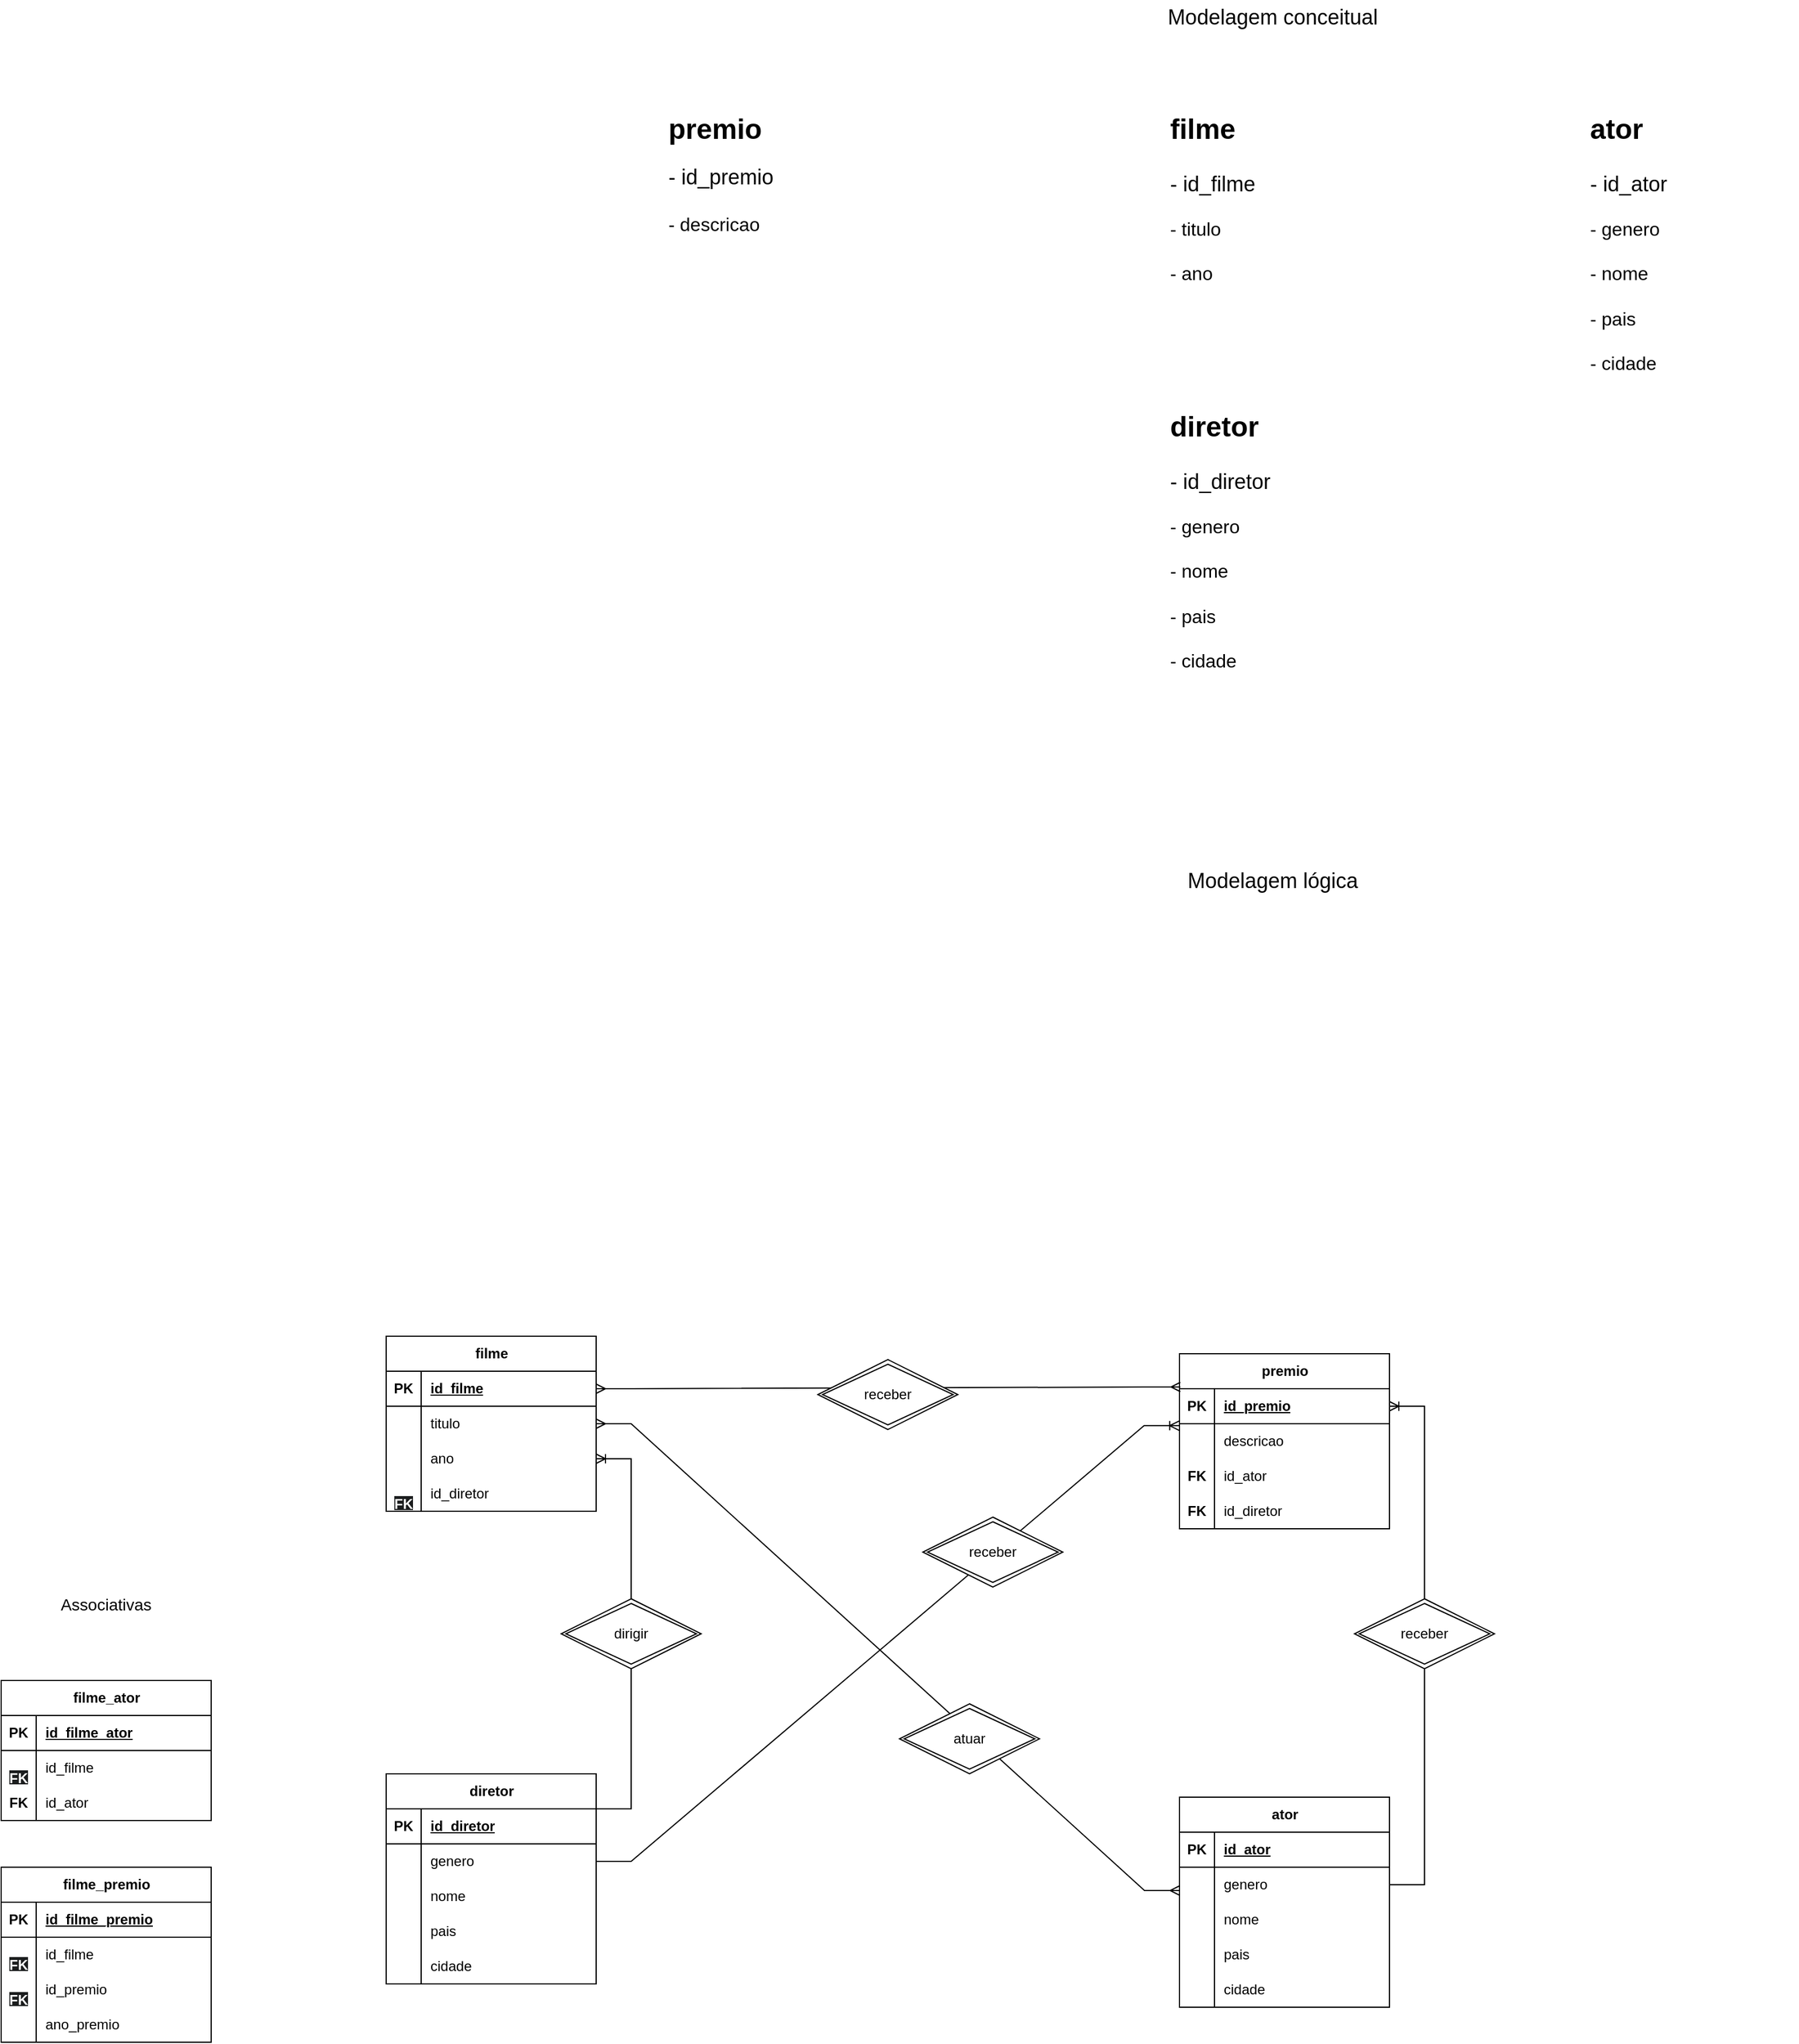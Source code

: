 <mxfile version="26.2.15">
  <diagram name="Page-1" id="e56a1550-8fbb-45ad-956c-1786394a9013">
    <mxGraphModel dx="2286" dy="819" grid="1" gridSize="10" guides="1" tooltips="1" connect="1" arrows="1" fold="1" page="1" pageScale="1" pageWidth="1100" pageHeight="850" background="none" math="0" shadow="0">
      <root>
        <mxCell id="0" />
        <mxCell id="1" parent="0" />
        <mxCell id="sQlox6Omjd2yzgh6i6Z9-14" value="&lt;font style=&quot;font-size: 18px;&quot;&gt;Modelagem conceitual&lt;/font&gt;" style="text;html=1;align=center;verticalAlign=middle;whiteSpace=wrap;rounded=0;" vertex="1" parent="1">
          <mxGeometry x="445" y="80" width="210" height="30" as="geometry" />
        </mxCell>
        <mxCell id="sQlox6Omjd2yzgh6i6Z9-15" value="&lt;h1 style=&quot;margin-top: 0px;&quot;&gt;premio&lt;/h1&gt;&lt;div&gt;&lt;font style=&quot;font-size: 18px;&quot;&gt;- id_premio&lt;/font&gt;&lt;/div&gt;&lt;div&gt;&lt;font size=&quot;3&quot;&gt;&lt;br&gt;&lt;/font&gt;&lt;/div&gt;&lt;div&gt;&lt;font size=&quot;3&quot;&gt;- descricao&lt;/font&gt;&lt;/div&gt;" style="text;html=1;whiteSpace=wrap;overflow=hidden;rounded=0;" vertex="1" parent="1">
          <mxGeometry x="30" y="170" width="180" height="120" as="geometry" />
        </mxCell>
        <mxCell id="sQlox6Omjd2yzgh6i6Z9-16" value="&lt;h1 style=&quot;margin-top: 0px;&quot;&gt;&lt;span style=&quot;background-color: transparent; color: light-dark(rgb(0, 0, 0), rgb(255, 255, 255));&quot;&gt;filme&lt;/span&gt;&lt;/h1&gt;&lt;h1 style=&quot;margin-top: 0px;&quot;&gt;&lt;span style=&quot;font-size: 18px; background-color: transparent; color: light-dark(rgb(0, 0, 0), rgb(255, 255, 255)); font-weight: normal;&quot;&gt;- id_filme&lt;/span&gt;&lt;/h1&gt;&lt;div&gt;&lt;font size=&quot;3&quot;&gt;- titulo&lt;/font&gt;&lt;/div&gt;&lt;div&gt;&lt;font size=&quot;3&quot;&gt;&lt;br&gt;&lt;/font&gt;&lt;/div&gt;&lt;div&gt;&lt;font size=&quot;3&quot;&gt;- ano&lt;/font&gt;&lt;/div&gt;" style="text;html=1;whiteSpace=wrap;overflow=hidden;rounded=0;" vertex="1" parent="1">
          <mxGeometry x="460" y="170" width="180" height="160" as="geometry" />
        </mxCell>
        <mxCell id="sQlox6Omjd2yzgh6i6Z9-19" value="&lt;h1 style=&quot;margin-top: 0px;&quot;&gt;&lt;span style=&quot;background-color: transparent; color: light-dark(rgb(0, 0, 0), rgb(255, 255, 255));&quot;&gt;ator&lt;/span&gt;&lt;/h1&gt;&lt;h1 style=&quot;margin-top: 0px;&quot;&gt;&lt;span style=&quot;font-size: 18px; background-color: transparent; color: light-dark(rgb(0, 0, 0), rgb(255, 255, 255)); font-weight: normal;&quot;&gt;- id_ator&lt;/span&gt;&lt;/h1&gt;&lt;div&gt;&lt;font size=&quot;3&quot;&gt;- genero&lt;/font&gt;&lt;/div&gt;&lt;div&gt;&lt;font size=&quot;3&quot;&gt;&lt;br&gt;&lt;/font&gt;&lt;/div&gt;&lt;div&gt;&lt;font size=&quot;3&quot;&gt;- nome&lt;/font&gt;&lt;/div&gt;&lt;div&gt;&lt;font size=&quot;3&quot;&gt;&lt;br&gt;&lt;/font&gt;&lt;/div&gt;&lt;div&gt;&lt;font size=&quot;3&quot;&gt;- pais&lt;/font&gt;&lt;/div&gt;&lt;div&gt;&lt;font size=&quot;3&quot;&gt;&lt;br&gt;&lt;/font&gt;&lt;/div&gt;&lt;div&gt;&lt;font size=&quot;3&quot;&gt;- cidade&lt;/font&gt;&lt;/div&gt;" style="text;html=1;whiteSpace=wrap;overflow=hidden;rounded=0;" vertex="1" parent="1">
          <mxGeometry x="820" y="170" width="180" height="240" as="geometry" />
        </mxCell>
        <mxCell id="sQlox6Omjd2yzgh6i6Z9-20" value="&lt;h1 style=&quot;margin-top: 0px;&quot;&gt;&lt;span style=&quot;background-color: transparent; color: light-dark(rgb(0, 0, 0), rgb(255, 255, 255));&quot;&gt;diretor&lt;/span&gt;&lt;/h1&gt;&lt;h1 style=&quot;margin-top: 0px;&quot;&gt;&lt;span style=&quot;font-size: 18px; background-color: transparent; color: light-dark(rgb(0, 0, 0), rgb(255, 255, 255)); font-weight: normal;&quot;&gt;- id_diretor&lt;/span&gt;&lt;/h1&gt;&lt;div&gt;&lt;font size=&quot;3&quot;&gt;- genero&lt;/font&gt;&lt;/div&gt;&lt;div&gt;&lt;font size=&quot;3&quot;&gt;&lt;br&gt;&lt;/font&gt;&lt;/div&gt;&lt;div&gt;&lt;font size=&quot;3&quot;&gt;- nome&lt;/font&gt;&lt;/div&gt;&lt;div&gt;&lt;font size=&quot;3&quot;&gt;&lt;br&gt;&lt;/font&gt;&lt;/div&gt;&lt;div&gt;&lt;font size=&quot;3&quot;&gt;- pais&amp;nbsp;&lt;/font&gt;&lt;/div&gt;&lt;div&gt;&lt;font size=&quot;3&quot;&gt;&lt;br&gt;&lt;/font&gt;&lt;/div&gt;&lt;div&gt;&lt;font size=&quot;3&quot;&gt;- cidade&lt;/font&gt;&lt;/div&gt;" style="text;html=1;whiteSpace=wrap;overflow=hidden;rounded=0;" vertex="1" parent="1">
          <mxGeometry x="460" y="425" width="180" height="235" as="geometry" />
        </mxCell>
        <mxCell id="sQlox6Omjd2yzgh6i6Z9-21" value="&lt;font style=&quot;font-size: 18px;&quot;&gt;Modelagem lógica&lt;/font&gt;" style="text;html=1;align=center;verticalAlign=middle;whiteSpace=wrap;rounded=0;" vertex="1" parent="1">
          <mxGeometry x="445" y="820" width="210" height="30" as="geometry" />
        </mxCell>
        <mxCell id="sQlox6Omjd2yzgh6i6Z9-22" value="premio" style="shape=table;startSize=30;container=1;collapsible=1;childLayout=tableLayout;fixedRows=1;rowLines=0;fontStyle=1;align=center;resizeLast=1;html=1;" vertex="1" parent="1">
          <mxGeometry x="470" y="1240" width="180" height="150" as="geometry" />
        </mxCell>
        <mxCell id="sQlox6Omjd2yzgh6i6Z9-23" value="" style="shape=tableRow;horizontal=0;startSize=0;swimlaneHead=0;swimlaneBody=0;fillColor=none;collapsible=0;dropTarget=0;points=[[0,0.5],[1,0.5]];portConstraint=eastwest;top=0;left=0;right=0;bottom=1;" vertex="1" parent="sQlox6Omjd2yzgh6i6Z9-22">
          <mxGeometry y="30" width="180" height="30" as="geometry" />
        </mxCell>
        <mxCell id="sQlox6Omjd2yzgh6i6Z9-24" value="PK" style="shape=partialRectangle;connectable=0;fillColor=none;top=0;left=0;bottom=0;right=0;fontStyle=1;overflow=hidden;whiteSpace=wrap;html=1;" vertex="1" parent="sQlox6Omjd2yzgh6i6Z9-23">
          <mxGeometry width="30" height="30" as="geometry">
            <mxRectangle width="30" height="30" as="alternateBounds" />
          </mxGeometry>
        </mxCell>
        <mxCell id="sQlox6Omjd2yzgh6i6Z9-25" value="id_premio" style="shape=partialRectangle;connectable=0;fillColor=none;top=0;left=0;bottom=0;right=0;align=left;spacingLeft=6;fontStyle=5;overflow=hidden;whiteSpace=wrap;html=1;" vertex="1" parent="sQlox6Omjd2yzgh6i6Z9-23">
          <mxGeometry x="30" width="150" height="30" as="geometry">
            <mxRectangle width="150" height="30" as="alternateBounds" />
          </mxGeometry>
        </mxCell>
        <mxCell id="sQlox6Omjd2yzgh6i6Z9-26" value="" style="shape=tableRow;horizontal=0;startSize=0;swimlaneHead=0;swimlaneBody=0;fillColor=none;collapsible=0;dropTarget=0;points=[[0,0.5],[1,0.5]];portConstraint=eastwest;top=0;left=0;right=0;bottom=0;" vertex="1" parent="sQlox6Omjd2yzgh6i6Z9-22">
          <mxGeometry y="60" width="180" height="30" as="geometry" />
        </mxCell>
        <mxCell id="sQlox6Omjd2yzgh6i6Z9-27" value="" style="shape=partialRectangle;connectable=0;fillColor=none;top=0;left=0;bottom=0;right=0;editable=1;overflow=hidden;whiteSpace=wrap;html=1;" vertex="1" parent="sQlox6Omjd2yzgh6i6Z9-26">
          <mxGeometry width="30" height="30" as="geometry">
            <mxRectangle width="30" height="30" as="alternateBounds" />
          </mxGeometry>
        </mxCell>
        <mxCell id="sQlox6Omjd2yzgh6i6Z9-28" value="descricao" style="shape=partialRectangle;connectable=0;fillColor=none;top=0;left=0;bottom=0;right=0;align=left;spacingLeft=6;overflow=hidden;whiteSpace=wrap;html=1;" vertex="1" parent="sQlox6Omjd2yzgh6i6Z9-26">
          <mxGeometry x="30" width="150" height="30" as="geometry">
            <mxRectangle width="150" height="30" as="alternateBounds" />
          </mxGeometry>
        </mxCell>
        <mxCell id="sQlox6Omjd2yzgh6i6Z9-147" value="" style="shape=tableRow;horizontal=0;startSize=0;swimlaneHead=0;swimlaneBody=0;fillColor=none;collapsible=0;dropTarget=0;points=[[0,0.5],[1,0.5]];portConstraint=eastwest;top=0;left=0;right=0;bottom=0;" vertex="1" parent="sQlox6Omjd2yzgh6i6Z9-22">
          <mxGeometry y="90" width="180" height="30" as="geometry" />
        </mxCell>
        <mxCell id="sQlox6Omjd2yzgh6i6Z9-148" value="&lt;b&gt;FK&lt;/b&gt;" style="shape=partialRectangle;connectable=0;fillColor=none;top=0;left=0;bottom=0;right=0;editable=1;overflow=hidden;whiteSpace=wrap;html=1;" vertex="1" parent="sQlox6Omjd2yzgh6i6Z9-147">
          <mxGeometry width="30" height="30" as="geometry">
            <mxRectangle width="30" height="30" as="alternateBounds" />
          </mxGeometry>
        </mxCell>
        <mxCell id="sQlox6Omjd2yzgh6i6Z9-149" value="id_ator" style="shape=partialRectangle;connectable=0;fillColor=none;top=0;left=0;bottom=0;right=0;align=left;spacingLeft=6;overflow=hidden;whiteSpace=wrap;html=1;" vertex="1" parent="sQlox6Omjd2yzgh6i6Z9-147">
          <mxGeometry x="30" width="150" height="30" as="geometry">
            <mxRectangle width="150" height="30" as="alternateBounds" />
          </mxGeometry>
        </mxCell>
        <mxCell id="sQlox6Omjd2yzgh6i6Z9-150" value="" style="shape=tableRow;horizontal=0;startSize=0;swimlaneHead=0;swimlaneBody=0;fillColor=none;collapsible=0;dropTarget=0;points=[[0,0.5],[1,0.5]];portConstraint=eastwest;top=0;left=0;right=0;bottom=0;" vertex="1" parent="sQlox6Omjd2yzgh6i6Z9-22">
          <mxGeometry y="120" width="180" height="30" as="geometry" />
        </mxCell>
        <mxCell id="sQlox6Omjd2yzgh6i6Z9-151" value="&lt;b&gt;FK&lt;/b&gt;" style="shape=partialRectangle;connectable=0;fillColor=none;top=0;left=0;bottom=0;right=0;editable=1;overflow=hidden;whiteSpace=wrap;html=1;" vertex="1" parent="sQlox6Omjd2yzgh6i6Z9-150">
          <mxGeometry width="30" height="30" as="geometry">
            <mxRectangle width="30" height="30" as="alternateBounds" />
          </mxGeometry>
        </mxCell>
        <mxCell id="sQlox6Omjd2yzgh6i6Z9-152" value="id_diretor" style="shape=partialRectangle;connectable=0;fillColor=none;top=0;left=0;bottom=0;right=0;align=left;spacingLeft=6;overflow=hidden;whiteSpace=wrap;html=1;" vertex="1" parent="sQlox6Omjd2yzgh6i6Z9-150">
          <mxGeometry x="30" width="150" height="30" as="geometry">
            <mxRectangle width="150" height="30" as="alternateBounds" />
          </mxGeometry>
        </mxCell>
        <mxCell id="sQlox6Omjd2yzgh6i6Z9-35" value="filme" style="shape=table;startSize=30;container=1;collapsible=1;childLayout=tableLayout;fixedRows=1;rowLines=0;fontStyle=1;align=center;resizeLast=1;html=1;" vertex="1" parent="1">
          <mxGeometry x="-210" y="1225" width="180" height="150" as="geometry" />
        </mxCell>
        <mxCell id="sQlox6Omjd2yzgh6i6Z9-36" value="" style="shape=tableRow;horizontal=0;startSize=0;swimlaneHead=0;swimlaneBody=0;fillColor=none;collapsible=0;dropTarget=0;points=[[0,0.5],[1,0.5]];portConstraint=eastwest;top=0;left=0;right=0;bottom=1;" vertex="1" parent="sQlox6Omjd2yzgh6i6Z9-35">
          <mxGeometry y="30" width="180" height="30" as="geometry" />
        </mxCell>
        <mxCell id="sQlox6Omjd2yzgh6i6Z9-37" value="PK" style="shape=partialRectangle;connectable=0;fillColor=none;top=0;left=0;bottom=0;right=0;fontStyle=1;overflow=hidden;whiteSpace=wrap;html=1;" vertex="1" parent="sQlox6Omjd2yzgh6i6Z9-36">
          <mxGeometry width="30" height="30" as="geometry">
            <mxRectangle width="30" height="30" as="alternateBounds" />
          </mxGeometry>
        </mxCell>
        <mxCell id="sQlox6Omjd2yzgh6i6Z9-38" value="id_filme" style="shape=partialRectangle;connectable=0;fillColor=none;top=0;left=0;bottom=0;right=0;align=left;spacingLeft=6;fontStyle=5;overflow=hidden;whiteSpace=wrap;html=1;" vertex="1" parent="sQlox6Omjd2yzgh6i6Z9-36">
          <mxGeometry x="30" width="150" height="30" as="geometry">
            <mxRectangle width="150" height="30" as="alternateBounds" />
          </mxGeometry>
        </mxCell>
        <mxCell id="sQlox6Omjd2yzgh6i6Z9-39" value="" style="shape=tableRow;horizontal=0;startSize=0;swimlaneHead=0;swimlaneBody=0;fillColor=none;collapsible=0;dropTarget=0;points=[[0,0.5],[1,0.5]];portConstraint=eastwest;top=0;left=0;right=0;bottom=0;" vertex="1" parent="sQlox6Omjd2yzgh6i6Z9-35">
          <mxGeometry y="60" width="180" height="30" as="geometry" />
        </mxCell>
        <mxCell id="sQlox6Omjd2yzgh6i6Z9-40" value="" style="shape=partialRectangle;connectable=0;fillColor=none;top=0;left=0;bottom=0;right=0;editable=1;overflow=hidden;whiteSpace=wrap;html=1;" vertex="1" parent="sQlox6Omjd2yzgh6i6Z9-39">
          <mxGeometry width="30" height="30" as="geometry">
            <mxRectangle width="30" height="30" as="alternateBounds" />
          </mxGeometry>
        </mxCell>
        <mxCell id="sQlox6Omjd2yzgh6i6Z9-41" value="titulo" style="shape=partialRectangle;connectable=0;fillColor=none;top=0;left=0;bottom=0;right=0;align=left;spacingLeft=6;overflow=hidden;whiteSpace=wrap;html=1;" vertex="1" parent="sQlox6Omjd2yzgh6i6Z9-39">
          <mxGeometry x="30" width="150" height="30" as="geometry">
            <mxRectangle width="150" height="30" as="alternateBounds" />
          </mxGeometry>
        </mxCell>
        <mxCell id="sQlox6Omjd2yzgh6i6Z9-42" value="" style="shape=tableRow;horizontal=0;startSize=0;swimlaneHead=0;swimlaneBody=0;fillColor=none;collapsible=0;dropTarget=0;points=[[0,0.5],[1,0.5]];portConstraint=eastwest;top=0;left=0;right=0;bottom=0;" vertex="1" parent="sQlox6Omjd2yzgh6i6Z9-35">
          <mxGeometry y="90" width="180" height="30" as="geometry" />
        </mxCell>
        <mxCell id="sQlox6Omjd2yzgh6i6Z9-43" value="" style="shape=partialRectangle;connectable=0;fillColor=none;top=0;left=0;bottom=0;right=0;editable=1;overflow=hidden;whiteSpace=wrap;html=1;" vertex="1" parent="sQlox6Omjd2yzgh6i6Z9-42">
          <mxGeometry width="30" height="30" as="geometry">
            <mxRectangle width="30" height="30" as="alternateBounds" />
          </mxGeometry>
        </mxCell>
        <mxCell id="sQlox6Omjd2yzgh6i6Z9-44" value="ano" style="shape=partialRectangle;connectable=0;fillColor=none;top=0;left=0;bottom=0;right=0;align=left;spacingLeft=6;overflow=hidden;whiteSpace=wrap;html=1;" vertex="1" parent="sQlox6Omjd2yzgh6i6Z9-42">
          <mxGeometry x="30" width="150" height="30" as="geometry">
            <mxRectangle width="150" height="30" as="alternateBounds" />
          </mxGeometry>
        </mxCell>
        <mxCell id="sQlox6Omjd2yzgh6i6Z9-154" value="" style="shape=tableRow;horizontal=0;startSize=0;swimlaneHead=0;swimlaneBody=0;fillColor=none;collapsible=0;dropTarget=0;points=[[0,0.5],[1,0.5]];portConstraint=eastwest;top=0;left=0;right=0;bottom=0;" vertex="1" parent="sQlox6Omjd2yzgh6i6Z9-35">
          <mxGeometry y="120" width="180" height="30" as="geometry" />
        </mxCell>
        <mxCell id="sQlox6Omjd2yzgh6i6Z9-155" value="&lt;br&gt;&lt;span style=&quot;color: rgb(255, 255, 255); font-family: Helvetica; font-size: 12px; font-style: normal; font-variant-ligatures: normal; font-variant-caps: normal; font-weight: 700; letter-spacing: normal; orphans: 2; text-align: center; text-indent: 0px; text-transform: none; widows: 2; word-spacing: 0px; -webkit-text-stroke-width: 0px; white-space: normal; background-color: rgb(27, 29, 30); text-decoration-thickness: initial; text-decoration-style: initial; text-decoration-color: initial; display: inline !important; float: none;&quot;&gt;FK&lt;/span&gt;" style="shape=partialRectangle;connectable=0;fillColor=none;top=0;left=0;bottom=0;right=0;editable=1;overflow=hidden;whiteSpace=wrap;html=1;" vertex="1" parent="sQlox6Omjd2yzgh6i6Z9-154">
          <mxGeometry width="30" height="30" as="geometry">
            <mxRectangle width="30" height="30" as="alternateBounds" />
          </mxGeometry>
        </mxCell>
        <mxCell id="sQlox6Omjd2yzgh6i6Z9-156" value="id_diretor" style="shape=partialRectangle;connectable=0;fillColor=none;top=0;left=0;bottom=0;right=0;align=left;spacingLeft=6;overflow=hidden;whiteSpace=wrap;html=1;" vertex="1" parent="sQlox6Omjd2yzgh6i6Z9-154">
          <mxGeometry x="30" width="150" height="30" as="geometry">
            <mxRectangle width="150" height="30" as="alternateBounds" />
          </mxGeometry>
        </mxCell>
        <mxCell id="sQlox6Omjd2yzgh6i6Z9-81" value="ator" style="shape=table;startSize=30;container=1;collapsible=1;childLayout=tableLayout;fixedRows=1;rowLines=0;fontStyle=1;align=center;resizeLast=1;html=1;" vertex="1" parent="1">
          <mxGeometry x="470" y="1620" width="180" height="180" as="geometry" />
        </mxCell>
        <mxCell id="sQlox6Omjd2yzgh6i6Z9-82" value="" style="shape=tableRow;horizontal=0;startSize=0;swimlaneHead=0;swimlaneBody=0;fillColor=none;collapsible=0;dropTarget=0;points=[[0,0.5],[1,0.5]];portConstraint=eastwest;top=0;left=0;right=0;bottom=1;" vertex="1" parent="sQlox6Omjd2yzgh6i6Z9-81">
          <mxGeometry y="30" width="180" height="30" as="geometry" />
        </mxCell>
        <mxCell id="sQlox6Omjd2yzgh6i6Z9-83" value="PK" style="shape=partialRectangle;connectable=0;fillColor=none;top=0;left=0;bottom=0;right=0;fontStyle=1;overflow=hidden;whiteSpace=wrap;html=1;" vertex="1" parent="sQlox6Omjd2yzgh6i6Z9-82">
          <mxGeometry width="30" height="30" as="geometry">
            <mxRectangle width="30" height="30" as="alternateBounds" />
          </mxGeometry>
        </mxCell>
        <mxCell id="sQlox6Omjd2yzgh6i6Z9-84" value="id_ator" style="shape=partialRectangle;connectable=0;fillColor=none;top=0;left=0;bottom=0;right=0;align=left;spacingLeft=6;fontStyle=5;overflow=hidden;whiteSpace=wrap;html=1;" vertex="1" parent="sQlox6Omjd2yzgh6i6Z9-82">
          <mxGeometry x="30" width="150" height="30" as="geometry">
            <mxRectangle width="150" height="30" as="alternateBounds" />
          </mxGeometry>
        </mxCell>
        <mxCell id="sQlox6Omjd2yzgh6i6Z9-85" value="" style="shape=tableRow;horizontal=0;startSize=0;swimlaneHead=0;swimlaneBody=0;fillColor=none;collapsible=0;dropTarget=0;points=[[0,0.5],[1,0.5]];portConstraint=eastwest;top=0;left=0;right=0;bottom=0;" vertex="1" parent="sQlox6Omjd2yzgh6i6Z9-81">
          <mxGeometry y="60" width="180" height="30" as="geometry" />
        </mxCell>
        <mxCell id="sQlox6Omjd2yzgh6i6Z9-86" value="" style="shape=partialRectangle;connectable=0;fillColor=none;top=0;left=0;bottom=0;right=0;editable=1;overflow=hidden;whiteSpace=wrap;html=1;" vertex="1" parent="sQlox6Omjd2yzgh6i6Z9-85">
          <mxGeometry width="30" height="30" as="geometry">
            <mxRectangle width="30" height="30" as="alternateBounds" />
          </mxGeometry>
        </mxCell>
        <mxCell id="sQlox6Omjd2yzgh6i6Z9-87" value="genero" style="shape=partialRectangle;connectable=0;fillColor=none;top=0;left=0;bottom=0;right=0;align=left;spacingLeft=6;overflow=hidden;whiteSpace=wrap;html=1;" vertex="1" parent="sQlox6Omjd2yzgh6i6Z9-85">
          <mxGeometry x="30" width="150" height="30" as="geometry">
            <mxRectangle width="150" height="30" as="alternateBounds" />
          </mxGeometry>
        </mxCell>
        <mxCell id="sQlox6Omjd2yzgh6i6Z9-88" value="" style="shape=tableRow;horizontal=0;startSize=0;swimlaneHead=0;swimlaneBody=0;fillColor=none;collapsible=0;dropTarget=0;points=[[0,0.5],[1,0.5]];portConstraint=eastwest;top=0;left=0;right=0;bottom=0;" vertex="1" parent="sQlox6Omjd2yzgh6i6Z9-81">
          <mxGeometry y="90" width="180" height="30" as="geometry" />
        </mxCell>
        <mxCell id="sQlox6Omjd2yzgh6i6Z9-89" value="" style="shape=partialRectangle;connectable=0;fillColor=none;top=0;left=0;bottom=0;right=0;editable=1;overflow=hidden;whiteSpace=wrap;html=1;" vertex="1" parent="sQlox6Omjd2yzgh6i6Z9-88">
          <mxGeometry width="30" height="30" as="geometry">
            <mxRectangle width="30" height="30" as="alternateBounds" />
          </mxGeometry>
        </mxCell>
        <mxCell id="sQlox6Omjd2yzgh6i6Z9-90" value="nome" style="shape=partialRectangle;connectable=0;fillColor=none;top=0;left=0;bottom=0;right=0;align=left;spacingLeft=6;overflow=hidden;whiteSpace=wrap;html=1;" vertex="1" parent="sQlox6Omjd2yzgh6i6Z9-88">
          <mxGeometry x="30" width="150" height="30" as="geometry">
            <mxRectangle width="150" height="30" as="alternateBounds" />
          </mxGeometry>
        </mxCell>
        <mxCell id="sQlox6Omjd2yzgh6i6Z9-91" value="" style="shape=tableRow;horizontal=0;startSize=0;swimlaneHead=0;swimlaneBody=0;fillColor=none;collapsible=0;dropTarget=0;points=[[0,0.5],[1,0.5]];portConstraint=eastwest;top=0;left=0;right=0;bottom=0;" vertex="1" parent="sQlox6Omjd2yzgh6i6Z9-81">
          <mxGeometry y="120" width="180" height="30" as="geometry" />
        </mxCell>
        <mxCell id="sQlox6Omjd2yzgh6i6Z9-92" value="" style="shape=partialRectangle;connectable=0;fillColor=none;top=0;left=0;bottom=0;right=0;editable=1;overflow=hidden;whiteSpace=wrap;html=1;" vertex="1" parent="sQlox6Omjd2yzgh6i6Z9-91">
          <mxGeometry width="30" height="30" as="geometry">
            <mxRectangle width="30" height="30" as="alternateBounds" />
          </mxGeometry>
        </mxCell>
        <mxCell id="sQlox6Omjd2yzgh6i6Z9-93" value="pais" style="shape=partialRectangle;connectable=0;fillColor=none;top=0;left=0;bottom=0;right=0;align=left;spacingLeft=6;overflow=hidden;whiteSpace=wrap;html=1;" vertex="1" parent="sQlox6Omjd2yzgh6i6Z9-91">
          <mxGeometry x="30" width="150" height="30" as="geometry">
            <mxRectangle width="150" height="30" as="alternateBounds" />
          </mxGeometry>
        </mxCell>
        <mxCell id="sQlox6Omjd2yzgh6i6Z9-94" value="" style="shape=tableRow;horizontal=0;startSize=0;swimlaneHead=0;swimlaneBody=0;fillColor=none;collapsible=0;dropTarget=0;points=[[0,0.5],[1,0.5]];portConstraint=eastwest;top=0;left=0;right=0;bottom=0;" vertex="1" parent="sQlox6Omjd2yzgh6i6Z9-81">
          <mxGeometry y="150" width="180" height="30" as="geometry" />
        </mxCell>
        <mxCell id="sQlox6Omjd2yzgh6i6Z9-95" value="" style="shape=partialRectangle;connectable=0;fillColor=none;top=0;left=0;bottom=0;right=0;editable=1;overflow=hidden;whiteSpace=wrap;html=1;" vertex="1" parent="sQlox6Omjd2yzgh6i6Z9-94">
          <mxGeometry width="30" height="30" as="geometry">
            <mxRectangle width="30" height="30" as="alternateBounds" />
          </mxGeometry>
        </mxCell>
        <mxCell id="sQlox6Omjd2yzgh6i6Z9-96" value="cidade" style="shape=partialRectangle;connectable=0;fillColor=none;top=0;left=0;bottom=0;right=0;align=left;spacingLeft=6;overflow=hidden;whiteSpace=wrap;html=1;" vertex="1" parent="sQlox6Omjd2yzgh6i6Z9-94">
          <mxGeometry x="30" width="150" height="30" as="geometry">
            <mxRectangle width="150" height="30" as="alternateBounds" />
          </mxGeometry>
        </mxCell>
        <mxCell id="sQlox6Omjd2yzgh6i6Z9-97" value="diretor" style="shape=table;startSize=30;container=1;collapsible=1;childLayout=tableLayout;fixedRows=1;rowLines=0;fontStyle=1;align=center;resizeLast=1;html=1;" vertex="1" parent="1">
          <mxGeometry x="-210" y="1600" width="180" height="180" as="geometry" />
        </mxCell>
        <mxCell id="sQlox6Omjd2yzgh6i6Z9-98" value="" style="shape=tableRow;horizontal=0;startSize=0;swimlaneHead=0;swimlaneBody=0;fillColor=none;collapsible=0;dropTarget=0;points=[[0,0.5],[1,0.5]];portConstraint=eastwest;top=0;left=0;right=0;bottom=1;" vertex="1" parent="sQlox6Omjd2yzgh6i6Z9-97">
          <mxGeometry y="30" width="180" height="30" as="geometry" />
        </mxCell>
        <mxCell id="sQlox6Omjd2yzgh6i6Z9-99" value="PK" style="shape=partialRectangle;connectable=0;fillColor=none;top=0;left=0;bottom=0;right=0;fontStyle=1;overflow=hidden;whiteSpace=wrap;html=1;" vertex="1" parent="sQlox6Omjd2yzgh6i6Z9-98">
          <mxGeometry width="30" height="30" as="geometry">
            <mxRectangle width="30" height="30" as="alternateBounds" />
          </mxGeometry>
        </mxCell>
        <mxCell id="sQlox6Omjd2yzgh6i6Z9-100" value="id_diretor" style="shape=partialRectangle;connectable=0;fillColor=none;top=0;left=0;bottom=0;right=0;align=left;spacingLeft=6;fontStyle=5;overflow=hidden;whiteSpace=wrap;html=1;" vertex="1" parent="sQlox6Omjd2yzgh6i6Z9-98">
          <mxGeometry x="30" width="150" height="30" as="geometry">
            <mxRectangle width="150" height="30" as="alternateBounds" />
          </mxGeometry>
        </mxCell>
        <mxCell id="sQlox6Omjd2yzgh6i6Z9-101" value="" style="shape=tableRow;horizontal=0;startSize=0;swimlaneHead=0;swimlaneBody=0;fillColor=none;collapsible=0;dropTarget=0;points=[[0,0.5],[1,0.5]];portConstraint=eastwest;top=0;left=0;right=0;bottom=0;" vertex="1" parent="sQlox6Omjd2yzgh6i6Z9-97">
          <mxGeometry y="60" width="180" height="30" as="geometry" />
        </mxCell>
        <mxCell id="sQlox6Omjd2yzgh6i6Z9-102" value="" style="shape=partialRectangle;connectable=0;fillColor=none;top=0;left=0;bottom=0;right=0;editable=1;overflow=hidden;whiteSpace=wrap;html=1;" vertex="1" parent="sQlox6Omjd2yzgh6i6Z9-101">
          <mxGeometry width="30" height="30" as="geometry">
            <mxRectangle width="30" height="30" as="alternateBounds" />
          </mxGeometry>
        </mxCell>
        <mxCell id="sQlox6Omjd2yzgh6i6Z9-103" value="genero" style="shape=partialRectangle;connectable=0;fillColor=none;top=0;left=0;bottom=0;right=0;align=left;spacingLeft=6;overflow=hidden;whiteSpace=wrap;html=1;" vertex="1" parent="sQlox6Omjd2yzgh6i6Z9-101">
          <mxGeometry x="30" width="150" height="30" as="geometry">
            <mxRectangle width="150" height="30" as="alternateBounds" />
          </mxGeometry>
        </mxCell>
        <mxCell id="sQlox6Omjd2yzgh6i6Z9-104" value="" style="shape=tableRow;horizontal=0;startSize=0;swimlaneHead=0;swimlaneBody=0;fillColor=none;collapsible=0;dropTarget=0;points=[[0,0.5],[1,0.5]];portConstraint=eastwest;top=0;left=0;right=0;bottom=0;" vertex="1" parent="sQlox6Omjd2yzgh6i6Z9-97">
          <mxGeometry y="90" width="180" height="30" as="geometry" />
        </mxCell>
        <mxCell id="sQlox6Omjd2yzgh6i6Z9-105" value="" style="shape=partialRectangle;connectable=0;fillColor=none;top=0;left=0;bottom=0;right=0;editable=1;overflow=hidden;whiteSpace=wrap;html=1;" vertex="1" parent="sQlox6Omjd2yzgh6i6Z9-104">
          <mxGeometry width="30" height="30" as="geometry">
            <mxRectangle width="30" height="30" as="alternateBounds" />
          </mxGeometry>
        </mxCell>
        <mxCell id="sQlox6Omjd2yzgh6i6Z9-106" value="nome" style="shape=partialRectangle;connectable=0;fillColor=none;top=0;left=0;bottom=0;right=0;align=left;spacingLeft=6;overflow=hidden;whiteSpace=wrap;html=1;" vertex="1" parent="sQlox6Omjd2yzgh6i6Z9-104">
          <mxGeometry x="30" width="150" height="30" as="geometry">
            <mxRectangle width="150" height="30" as="alternateBounds" />
          </mxGeometry>
        </mxCell>
        <mxCell id="sQlox6Omjd2yzgh6i6Z9-107" value="" style="shape=tableRow;horizontal=0;startSize=0;swimlaneHead=0;swimlaneBody=0;fillColor=none;collapsible=0;dropTarget=0;points=[[0,0.5],[1,0.5]];portConstraint=eastwest;top=0;left=0;right=0;bottom=0;" vertex="1" parent="sQlox6Omjd2yzgh6i6Z9-97">
          <mxGeometry y="120" width="180" height="30" as="geometry" />
        </mxCell>
        <mxCell id="sQlox6Omjd2yzgh6i6Z9-108" value="" style="shape=partialRectangle;connectable=0;fillColor=none;top=0;left=0;bottom=0;right=0;editable=1;overflow=hidden;whiteSpace=wrap;html=1;" vertex="1" parent="sQlox6Omjd2yzgh6i6Z9-107">
          <mxGeometry width="30" height="30" as="geometry">
            <mxRectangle width="30" height="30" as="alternateBounds" />
          </mxGeometry>
        </mxCell>
        <mxCell id="sQlox6Omjd2yzgh6i6Z9-109" value="pais" style="shape=partialRectangle;connectable=0;fillColor=none;top=0;left=0;bottom=0;right=0;align=left;spacingLeft=6;overflow=hidden;whiteSpace=wrap;html=1;" vertex="1" parent="sQlox6Omjd2yzgh6i6Z9-107">
          <mxGeometry x="30" width="150" height="30" as="geometry">
            <mxRectangle width="150" height="30" as="alternateBounds" />
          </mxGeometry>
        </mxCell>
        <mxCell id="sQlox6Omjd2yzgh6i6Z9-110" value="" style="shape=tableRow;horizontal=0;startSize=0;swimlaneHead=0;swimlaneBody=0;fillColor=none;collapsible=0;dropTarget=0;points=[[0,0.5],[1,0.5]];portConstraint=eastwest;top=0;left=0;right=0;bottom=0;" vertex="1" parent="sQlox6Omjd2yzgh6i6Z9-97">
          <mxGeometry y="150" width="180" height="30" as="geometry" />
        </mxCell>
        <mxCell id="sQlox6Omjd2yzgh6i6Z9-111" value="" style="shape=partialRectangle;connectable=0;fillColor=none;top=0;left=0;bottom=0;right=0;editable=1;overflow=hidden;whiteSpace=wrap;html=1;" vertex="1" parent="sQlox6Omjd2yzgh6i6Z9-110">
          <mxGeometry width="30" height="30" as="geometry">
            <mxRectangle width="30" height="30" as="alternateBounds" />
          </mxGeometry>
        </mxCell>
        <mxCell id="sQlox6Omjd2yzgh6i6Z9-112" value="cidade" style="shape=partialRectangle;connectable=0;fillColor=none;top=0;left=0;bottom=0;right=0;align=left;spacingLeft=6;overflow=hidden;whiteSpace=wrap;html=1;" vertex="1" parent="sQlox6Omjd2yzgh6i6Z9-110">
          <mxGeometry x="30" width="150" height="30" as="geometry">
            <mxRectangle width="150" height="30" as="alternateBounds" />
          </mxGeometry>
        </mxCell>
        <mxCell id="sQlox6Omjd2yzgh6i6Z9-115" value="" style="edgeStyle=entityRelationEdgeStyle;fontSize=12;html=1;endArrow=ERoneToMany;rounded=0;exitX=1;exitY=0.5;exitDx=0;exitDy=0;" edge="1" parent="1" source="sQlox6Omjd2yzgh6i6Z9-85" target="sQlox6Omjd2yzgh6i6Z9-23">
          <mxGeometry width="100" height="100" relative="1" as="geometry">
            <mxPoint x="540" y="1620" as="sourcePoint" />
            <mxPoint x="640" y="1520" as="targetPoint" />
          </mxGeometry>
        </mxCell>
        <mxCell id="sQlox6Omjd2yzgh6i6Z9-116" value="receber" style="shape=rhombus;double=1;perimeter=rhombusPerimeter;whiteSpace=wrap;html=1;align=center;" vertex="1" parent="1">
          <mxGeometry x="620" y="1450" width="120" height="60" as="geometry" />
        </mxCell>
        <mxCell id="sQlox6Omjd2yzgh6i6Z9-117" value="" style="edgeStyle=entityRelationEdgeStyle;fontSize=12;html=1;endArrow=ERoneToMany;rounded=0;entryX=-0.002;entryY=0.056;entryDx=0;entryDy=0;exitX=1;exitY=0.5;exitDx=0;exitDy=0;entryPerimeter=0;" edge="1" parent="1" source="sQlox6Omjd2yzgh6i6Z9-101" target="sQlox6Omjd2yzgh6i6Z9-26">
          <mxGeometry width="100" height="100" relative="1" as="geometry">
            <mxPoint x="1120" y="1315" as="sourcePoint" />
            <mxPoint x="650" y="1110" as="targetPoint" />
            <Array as="points">
              <mxPoint x="1220" y="1220" />
              <mxPoint x="1110" y="1360" />
              <mxPoint x="1170" y="1210" />
            </Array>
          </mxGeometry>
        </mxCell>
        <mxCell id="sQlox6Omjd2yzgh6i6Z9-120" value="" style="edgeStyle=entityRelationEdgeStyle;fontSize=12;html=1;endArrow=ERmany;startArrow=ERmany;rounded=0;exitX=1;exitY=0.5;exitDx=0;exitDy=0;" edge="1" parent="1" source="sQlox6Omjd2yzgh6i6Z9-39">
          <mxGeometry width="100" height="100" relative="1" as="geometry">
            <mxPoint x="370" y="1800" as="sourcePoint" />
            <mxPoint x="470" y="1700" as="targetPoint" />
          </mxGeometry>
        </mxCell>
        <mxCell id="sQlox6Omjd2yzgh6i6Z9-121" value="atuar" style="shape=rhombus;double=1;perimeter=rhombusPerimeter;whiteSpace=wrap;html=1;align=center;" vertex="1" parent="1">
          <mxGeometry x="230" y="1540" width="120" height="60" as="geometry" />
        </mxCell>
        <mxCell id="sQlox6Omjd2yzgh6i6Z9-122" value="filme_ator" style="shape=table;startSize=30;container=1;collapsible=1;childLayout=tableLayout;fixedRows=1;rowLines=0;fontStyle=1;align=center;resizeLast=1;html=1;" vertex="1" parent="1">
          <mxGeometry x="-540" y="1520" width="180" height="120" as="geometry" />
        </mxCell>
        <mxCell id="sQlox6Omjd2yzgh6i6Z9-123" value="" style="shape=tableRow;horizontal=0;startSize=0;swimlaneHead=0;swimlaneBody=0;fillColor=none;collapsible=0;dropTarget=0;points=[[0,0.5],[1,0.5]];portConstraint=eastwest;top=0;left=0;right=0;bottom=1;" vertex="1" parent="sQlox6Omjd2yzgh6i6Z9-122">
          <mxGeometry y="30" width="180" height="30" as="geometry" />
        </mxCell>
        <mxCell id="sQlox6Omjd2yzgh6i6Z9-124" value="PK" style="shape=partialRectangle;connectable=0;fillColor=none;top=0;left=0;bottom=0;right=0;fontStyle=1;overflow=hidden;whiteSpace=wrap;html=1;" vertex="1" parent="sQlox6Omjd2yzgh6i6Z9-123">
          <mxGeometry width="30" height="30" as="geometry">
            <mxRectangle width="30" height="30" as="alternateBounds" />
          </mxGeometry>
        </mxCell>
        <mxCell id="sQlox6Omjd2yzgh6i6Z9-125" value="id_filme_ator" style="shape=partialRectangle;connectable=0;fillColor=none;top=0;left=0;bottom=0;right=0;align=left;spacingLeft=6;fontStyle=5;overflow=hidden;whiteSpace=wrap;html=1;" vertex="1" parent="sQlox6Omjd2yzgh6i6Z9-123">
          <mxGeometry x="30" width="150" height="30" as="geometry">
            <mxRectangle width="150" height="30" as="alternateBounds" />
          </mxGeometry>
        </mxCell>
        <mxCell id="sQlox6Omjd2yzgh6i6Z9-126" value="" style="shape=tableRow;horizontal=0;startSize=0;swimlaneHead=0;swimlaneBody=0;fillColor=none;collapsible=0;dropTarget=0;points=[[0,0.5],[1,0.5]];portConstraint=eastwest;top=0;left=0;right=0;bottom=0;" vertex="1" parent="sQlox6Omjd2yzgh6i6Z9-122">
          <mxGeometry y="60" width="180" height="30" as="geometry" />
        </mxCell>
        <mxCell id="sQlox6Omjd2yzgh6i6Z9-127" value="&#xa;&lt;span style=&quot;color: rgb(255, 255, 255); font-family: Helvetica; font-size: 12px; font-style: normal; font-variant-ligatures: normal; font-variant-caps: normal; font-weight: 700; letter-spacing: normal; orphans: 2; text-align: center; text-indent: 0px; text-transform: none; widows: 2; word-spacing: 0px; -webkit-text-stroke-width: 0px; white-space: normal; background-color: rgb(27, 29, 30); text-decoration-thickness: initial; text-decoration-style: initial; text-decoration-color: initial; display: inline !important; float: none;&quot;&gt;FK&lt;/span&gt;&#xa;&#xa;" style="shape=partialRectangle;connectable=0;fillColor=none;top=0;left=0;bottom=0;right=0;editable=1;overflow=hidden;whiteSpace=wrap;html=1;" vertex="1" parent="sQlox6Omjd2yzgh6i6Z9-126">
          <mxGeometry width="30" height="30" as="geometry">
            <mxRectangle width="30" height="30" as="alternateBounds" />
          </mxGeometry>
        </mxCell>
        <mxCell id="sQlox6Omjd2yzgh6i6Z9-128" value="id_filme" style="shape=partialRectangle;connectable=0;fillColor=none;top=0;left=0;bottom=0;right=0;align=left;spacingLeft=6;overflow=hidden;whiteSpace=wrap;html=1;" vertex="1" parent="sQlox6Omjd2yzgh6i6Z9-126">
          <mxGeometry x="30" width="150" height="30" as="geometry">
            <mxRectangle width="150" height="30" as="alternateBounds" />
          </mxGeometry>
        </mxCell>
        <mxCell id="sQlox6Omjd2yzgh6i6Z9-129" value="" style="shape=tableRow;horizontal=0;startSize=0;swimlaneHead=0;swimlaneBody=0;fillColor=none;collapsible=0;dropTarget=0;points=[[0,0.5],[1,0.5]];portConstraint=eastwest;top=0;left=0;right=0;bottom=0;" vertex="1" parent="sQlox6Omjd2yzgh6i6Z9-122">
          <mxGeometry y="90" width="180" height="30" as="geometry" />
        </mxCell>
        <mxCell id="sQlox6Omjd2yzgh6i6Z9-130" value="" style="shape=partialRectangle;connectable=0;fillColor=none;top=0;left=0;bottom=0;right=0;editable=1;overflow=hidden;whiteSpace=wrap;html=1;" vertex="1" parent="sQlox6Omjd2yzgh6i6Z9-129">
          <mxGeometry width="30" height="30" as="geometry">
            <mxRectangle width="30" height="30" as="alternateBounds" />
          </mxGeometry>
        </mxCell>
        <mxCell id="sQlox6Omjd2yzgh6i6Z9-131" value="id_ator" style="shape=partialRectangle;connectable=0;fillColor=none;top=0;left=0;bottom=0;right=0;align=left;spacingLeft=6;overflow=hidden;whiteSpace=wrap;html=1;" vertex="1" parent="sQlox6Omjd2yzgh6i6Z9-129">
          <mxGeometry x="30" width="150" height="30" as="geometry">
            <mxRectangle width="150" height="30" as="alternateBounds" />
          </mxGeometry>
        </mxCell>
        <mxCell id="sQlox6Omjd2yzgh6i6Z9-135" value="&lt;span style=&quot;font-size: 14px;&quot;&gt;Associativas&lt;/span&gt;" style="text;html=1;align=center;verticalAlign=middle;whiteSpace=wrap;rounded=0;" vertex="1" parent="1">
          <mxGeometry x="-480" y="1440" width="60" height="30" as="geometry" />
        </mxCell>
        <mxCell id="sQlox6Omjd2yzgh6i6Z9-136" value="FK" style="shape=partialRectangle;connectable=0;fillColor=none;top=0;left=0;bottom=0;right=0;fontStyle=1;overflow=hidden;whiteSpace=wrap;html=1;" vertex="1" parent="1">
          <mxGeometry x="-540" y="1610" width="30" height="30" as="geometry">
            <mxRectangle width="30" height="30" as="alternateBounds" />
          </mxGeometry>
        </mxCell>
        <mxCell id="sQlox6Omjd2yzgh6i6Z9-139" value="receber" style="shape=rhombus;double=1;perimeter=rhombusPerimeter;whiteSpace=wrap;html=1;align=center;" vertex="1" parent="1">
          <mxGeometry x="250" y="1380" width="120" height="60" as="geometry" />
        </mxCell>
        <mxCell id="sQlox6Omjd2yzgh6i6Z9-153" value="" style="edgeStyle=entityRelationEdgeStyle;fontSize=12;html=1;endArrow=ERoneToMany;rounded=0;entryX=1;entryY=0.5;entryDx=0;entryDy=0;" edge="1" parent="1" target="sQlox6Omjd2yzgh6i6Z9-42">
          <mxGeometry width="100" height="100" relative="1" as="geometry">
            <mxPoint x="-30" y="1630" as="sourcePoint" />
            <mxPoint x="70" y="1530" as="targetPoint" />
          </mxGeometry>
        </mxCell>
        <mxCell id="sQlox6Omjd2yzgh6i6Z9-143" value="dirigir" style="shape=rhombus;double=1;perimeter=rhombusPerimeter;whiteSpace=wrap;html=1;align=center;" vertex="1" parent="1">
          <mxGeometry x="-60" y="1450" width="120" height="60" as="geometry" />
        </mxCell>
        <mxCell id="sQlox6Omjd2yzgh6i6Z9-157" value="" style="edgeStyle=entityRelationEdgeStyle;fontSize=12;html=1;endArrow=ERmany;startArrow=ERmany;rounded=0;entryX=0.004;entryY=-0.05;entryDx=0;entryDy=0;entryPerimeter=0;" edge="1" parent="1" target="sQlox6Omjd2yzgh6i6Z9-23">
          <mxGeometry width="100" height="100" relative="1" as="geometry">
            <mxPoint x="-30" y="1270" as="sourcePoint" />
            <mxPoint x="70" y="1170" as="targetPoint" />
          </mxGeometry>
        </mxCell>
        <mxCell id="sQlox6Omjd2yzgh6i6Z9-114" value="receber" style="shape=rhombus;double=1;perimeter=rhombusPerimeter;whiteSpace=wrap;html=1;align=center;" vertex="1" parent="1">
          <mxGeometry x="160" y="1245" width="120" height="60" as="geometry" />
        </mxCell>
        <mxCell id="sQlox6Omjd2yzgh6i6Z9-158" value="filme_premio" style="shape=table;startSize=30;container=1;collapsible=1;childLayout=tableLayout;fixedRows=1;rowLines=0;fontStyle=1;align=center;resizeLast=1;html=1;" vertex="1" parent="1">
          <mxGeometry x="-540" y="1680" width="180" height="150" as="geometry" />
        </mxCell>
        <mxCell id="sQlox6Omjd2yzgh6i6Z9-159" value="" style="shape=tableRow;horizontal=0;startSize=0;swimlaneHead=0;swimlaneBody=0;fillColor=none;collapsible=0;dropTarget=0;points=[[0,0.5],[1,0.5]];portConstraint=eastwest;top=0;left=0;right=0;bottom=1;" vertex="1" parent="sQlox6Omjd2yzgh6i6Z9-158">
          <mxGeometry y="30" width="180" height="30" as="geometry" />
        </mxCell>
        <mxCell id="sQlox6Omjd2yzgh6i6Z9-160" value="PK" style="shape=partialRectangle;connectable=0;fillColor=none;top=0;left=0;bottom=0;right=0;fontStyle=1;overflow=hidden;whiteSpace=wrap;html=1;" vertex="1" parent="sQlox6Omjd2yzgh6i6Z9-159">
          <mxGeometry width="30" height="30" as="geometry">
            <mxRectangle width="30" height="30" as="alternateBounds" />
          </mxGeometry>
        </mxCell>
        <mxCell id="sQlox6Omjd2yzgh6i6Z9-161" value="id_filme_premio" style="shape=partialRectangle;connectable=0;fillColor=none;top=0;left=0;bottom=0;right=0;align=left;spacingLeft=6;fontStyle=5;overflow=hidden;whiteSpace=wrap;html=1;" vertex="1" parent="sQlox6Omjd2yzgh6i6Z9-159">
          <mxGeometry x="30" width="150" height="30" as="geometry">
            <mxRectangle width="150" height="30" as="alternateBounds" />
          </mxGeometry>
        </mxCell>
        <mxCell id="sQlox6Omjd2yzgh6i6Z9-162" value="" style="shape=tableRow;horizontal=0;startSize=0;swimlaneHead=0;swimlaneBody=0;fillColor=none;collapsible=0;dropTarget=0;points=[[0,0.5],[1,0.5]];portConstraint=eastwest;top=0;left=0;right=0;bottom=0;" vertex="1" parent="sQlox6Omjd2yzgh6i6Z9-158">
          <mxGeometry y="60" width="180" height="30" as="geometry" />
        </mxCell>
        <mxCell id="sQlox6Omjd2yzgh6i6Z9-163" value="&#xa;&lt;span style=&quot;color: rgb(255, 255, 255); font-family: Helvetica; font-size: 12px; font-style: normal; font-variant-ligatures: normal; font-variant-caps: normal; font-weight: 700; letter-spacing: normal; orphans: 2; text-align: center; text-indent: 0px; text-transform: none; widows: 2; word-spacing: 0px; -webkit-text-stroke-width: 0px; white-space: normal; background-color: rgb(27, 29, 30); text-decoration-thickness: initial; text-decoration-style: initial; text-decoration-color: initial; display: inline !important; float: none;&quot;&gt;FK&lt;/span&gt;&#xa;&#xa;" style="shape=partialRectangle;connectable=0;fillColor=none;top=0;left=0;bottom=0;right=0;editable=1;overflow=hidden;whiteSpace=wrap;html=1;" vertex="1" parent="sQlox6Omjd2yzgh6i6Z9-162">
          <mxGeometry width="30" height="30" as="geometry">
            <mxRectangle width="30" height="30" as="alternateBounds" />
          </mxGeometry>
        </mxCell>
        <mxCell id="sQlox6Omjd2yzgh6i6Z9-164" value="id_filme" style="shape=partialRectangle;connectable=0;fillColor=none;top=0;left=0;bottom=0;right=0;align=left;spacingLeft=6;overflow=hidden;whiteSpace=wrap;html=1;" vertex="1" parent="sQlox6Omjd2yzgh6i6Z9-162">
          <mxGeometry x="30" width="150" height="30" as="geometry">
            <mxRectangle width="150" height="30" as="alternateBounds" />
          </mxGeometry>
        </mxCell>
        <mxCell id="sQlox6Omjd2yzgh6i6Z9-165" value="" style="shape=tableRow;horizontal=0;startSize=0;swimlaneHead=0;swimlaneBody=0;fillColor=none;collapsible=0;dropTarget=0;points=[[0,0.5],[1,0.5]];portConstraint=eastwest;top=0;left=0;right=0;bottom=0;" vertex="1" parent="sQlox6Omjd2yzgh6i6Z9-158">
          <mxGeometry y="90" width="180" height="30" as="geometry" />
        </mxCell>
        <mxCell id="sQlox6Omjd2yzgh6i6Z9-166" value="&#xa;&lt;span style=&quot;forced-color-adjust: none; box-shadow: none !important; color: rgb(255, 255, 255); font-family: Helvetica; font-size: 12px; font-style: normal; font-variant-ligatures: normal; font-variant-caps: normal; letter-spacing: normal; orphans: 2; text-align: center; text-indent: 0px; text-transform: none; widows: 2; word-spacing: 0px; -webkit-text-stroke-width: 0px; white-space: normal; text-decoration-thickness: initial; text-decoration-style: initial; text-decoration-color: initial; font-weight: 700; background-color: rgb(27, 29, 30); float: none; display: inline !important;&quot; data-mx-given-colors=&quot;{&amp;quot;color&amp;quot;:&amp;quot;rgb(255, 255, 255)&amp;quot;,&amp;quot;background-color&amp;quot;:&amp;quot;rgb(27, 29, 30)&amp;quot;}&quot;&gt;FK&lt;/span&gt;&lt;br style=&quot;forced-color-adjust: none; box-shadow: none !important; color: rgb(255, 255, 255); font-family: Helvetica; font-size: 12px; font-style: normal; font-variant-ligatures: normal; font-variant-caps: normal; font-weight: 400; letter-spacing: normal; orphans: 2; text-align: center; text-indent: 0px; text-transform: none; widows: 2; word-spacing: 0px; -webkit-text-stroke-width: 0px; white-space: normal; background-color: rgb(27, 29, 30); text-decoration-thickness: initial; text-decoration-style: initial; text-decoration-color: initial;&quot;&gt;&#xa;&#xa;" style="shape=partialRectangle;connectable=0;fillColor=none;top=0;left=0;bottom=0;right=0;editable=1;overflow=hidden;whiteSpace=wrap;html=1;" vertex="1" parent="sQlox6Omjd2yzgh6i6Z9-165">
          <mxGeometry width="30" height="30" as="geometry">
            <mxRectangle width="30" height="30" as="alternateBounds" />
          </mxGeometry>
        </mxCell>
        <mxCell id="sQlox6Omjd2yzgh6i6Z9-167" value="id_premio" style="shape=partialRectangle;connectable=0;fillColor=none;top=0;left=0;bottom=0;right=0;align=left;spacingLeft=6;overflow=hidden;whiteSpace=wrap;html=1;" vertex="1" parent="sQlox6Omjd2yzgh6i6Z9-165">
          <mxGeometry x="30" width="150" height="30" as="geometry">
            <mxRectangle width="150" height="30" as="alternateBounds" />
          </mxGeometry>
        </mxCell>
        <mxCell id="sQlox6Omjd2yzgh6i6Z9-168" value="" style="shape=tableRow;horizontal=0;startSize=0;swimlaneHead=0;swimlaneBody=0;fillColor=none;collapsible=0;dropTarget=0;points=[[0,0.5],[1,0.5]];portConstraint=eastwest;top=0;left=0;right=0;bottom=0;" vertex="1" parent="sQlox6Omjd2yzgh6i6Z9-158">
          <mxGeometry y="120" width="180" height="30" as="geometry" />
        </mxCell>
        <mxCell id="sQlox6Omjd2yzgh6i6Z9-169" value="" style="shape=partialRectangle;connectable=0;fillColor=none;top=0;left=0;bottom=0;right=0;editable=1;overflow=hidden;whiteSpace=wrap;html=1;" vertex="1" parent="sQlox6Omjd2yzgh6i6Z9-168">
          <mxGeometry width="30" height="30" as="geometry">
            <mxRectangle width="30" height="30" as="alternateBounds" />
          </mxGeometry>
        </mxCell>
        <mxCell id="sQlox6Omjd2yzgh6i6Z9-170" value="ano_premio" style="shape=partialRectangle;connectable=0;fillColor=none;top=0;left=0;bottom=0;right=0;align=left;spacingLeft=6;overflow=hidden;whiteSpace=wrap;html=1;" vertex="1" parent="sQlox6Omjd2yzgh6i6Z9-168">
          <mxGeometry x="30" width="150" height="30" as="geometry">
            <mxRectangle width="150" height="30" as="alternateBounds" />
          </mxGeometry>
        </mxCell>
      </root>
    </mxGraphModel>
  </diagram>
</mxfile>
